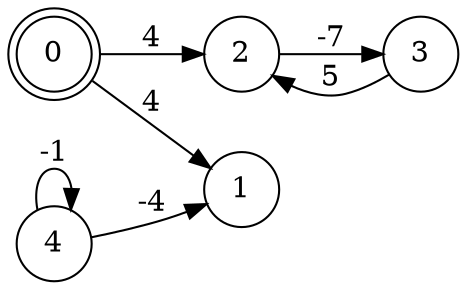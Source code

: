 digraph g {
node[shape=circle];
rankdir=LR;
0[shape=doublecircle];
0 -> 2[label=4];
2 -> 3[label=-7];
2 -> 3[dir=back,label=5];
0 -> 1[label=4];
4 -> 4[label=-1];
4 -> 1[label=-4];
}
